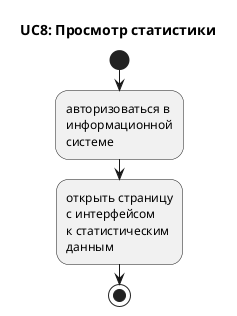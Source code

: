 @startuml

title UC8: Просмотр статистики

start

-авторизоваться в\nинформационной\nсистеме
-открыть страницу\nс интерфейсом\nк статистическим\nданным

stop

@enduml